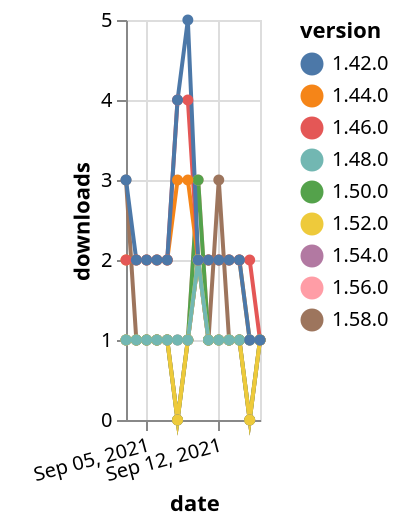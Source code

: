 {"$schema": "https://vega.github.io/schema/vega-lite/v5.json", "description": "A simple bar chart with embedded data.", "data": {"values": [{"date": "2021-09-03", "total": 172, "delta": 1, "version": "1.56.0"}, {"date": "2021-09-04", "total": 173, "delta": 1, "version": "1.56.0"}, {"date": "2021-09-05", "total": 174, "delta": 1, "version": "1.56.0"}, {"date": "2021-09-06", "total": 175, "delta": 1, "version": "1.56.0"}, {"date": "2021-09-07", "total": 176, "delta": 1, "version": "1.56.0"}, {"date": "2021-09-08", "total": 176, "delta": 0, "version": "1.56.0"}, {"date": "2021-09-09", "total": 177, "delta": 1, "version": "1.56.0"}, {"date": "2021-09-10", "total": 180, "delta": 3, "version": "1.56.0"}, {"date": "2021-09-11", "total": 181, "delta": 1, "version": "1.56.0"}, {"date": "2021-09-12", "total": 182, "delta": 1, "version": "1.56.0"}, {"date": "2021-09-13", "total": 183, "delta": 1, "version": "1.56.0"}, {"date": "2021-09-14", "total": 184, "delta": 1, "version": "1.56.0"}, {"date": "2021-09-15", "total": 184, "delta": 0, "version": "1.56.0"}, {"date": "2021-09-16", "total": 185, "delta": 1, "version": "1.56.0"}, {"date": "2021-09-03", "total": 150, "delta": 1, "version": "1.54.0"}, {"date": "2021-09-04", "total": 151, "delta": 1, "version": "1.54.0"}, {"date": "2021-09-05", "total": 152, "delta": 1, "version": "1.54.0"}, {"date": "2021-09-06", "total": 153, "delta": 1, "version": "1.54.0"}, {"date": "2021-09-07", "total": 154, "delta": 1, "version": "1.54.0"}, {"date": "2021-09-08", "total": 154, "delta": 0, "version": "1.54.0"}, {"date": "2021-09-09", "total": 155, "delta": 1, "version": "1.54.0"}, {"date": "2021-09-10", "total": 157, "delta": 2, "version": "1.54.0"}, {"date": "2021-09-11", "total": 158, "delta": 1, "version": "1.54.0"}, {"date": "2021-09-12", "total": 159, "delta": 1, "version": "1.54.0"}, {"date": "2021-09-13", "total": 160, "delta": 1, "version": "1.54.0"}, {"date": "2021-09-14", "total": 161, "delta": 1, "version": "1.54.0"}, {"date": "2021-09-15", "total": 161, "delta": 0, "version": "1.54.0"}, {"date": "2021-09-16", "total": 162, "delta": 1, "version": "1.54.0"}, {"date": "2021-09-03", "total": 116, "delta": 3, "version": "1.58.0"}, {"date": "2021-09-04", "total": 117, "delta": 1, "version": "1.58.0"}, {"date": "2021-09-05", "total": 118, "delta": 1, "version": "1.58.0"}, {"date": "2021-09-06", "total": 119, "delta": 1, "version": "1.58.0"}, {"date": "2021-09-07", "total": 120, "delta": 1, "version": "1.58.0"}, {"date": "2021-09-08", "total": 121, "delta": 1, "version": "1.58.0"}, {"date": "2021-09-09", "total": 122, "delta": 1, "version": "1.58.0"}, {"date": "2021-09-10", "total": 124, "delta": 2, "version": "1.58.0"}, {"date": "2021-09-11", "total": 125, "delta": 1, "version": "1.58.0"}, {"date": "2021-09-12", "total": 128, "delta": 3, "version": "1.58.0"}, {"date": "2021-09-13", "total": 129, "delta": 1, "version": "1.58.0"}, {"date": "2021-09-14", "total": 130, "delta": 1, "version": "1.58.0"}, {"date": "2021-09-15", "total": 131, "delta": 1, "version": "1.58.0"}, {"date": "2021-09-16", "total": 132, "delta": 1, "version": "1.58.0"}, {"date": "2021-09-03", "total": 324, "delta": 1, "version": "1.50.0"}, {"date": "2021-09-04", "total": 325, "delta": 1, "version": "1.50.0"}, {"date": "2021-09-05", "total": 326, "delta": 1, "version": "1.50.0"}, {"date": "2021-09-06", "total": 327, "delta": 1, "version": "1.50.0"}, {"date": "2021-09-07", "total": 328, "delta": 1, "version": "1.50.0"}, {"date": "2021-09-08", "total": 328, "delta": 0, "version": "1.50.0"}, {"date": "2021-09-09", "total": 329, "delta": 1, "version": "1.50.0"}, {"date": "2021-09-10", "total": 332, "delta": 3, "version": "1.50.0"}, {"date": "2021-09-11", "total": 333, "delta": 1, "version": "1.50.0"}, {"date": "2021-09-12", "total": 334, "delta": 1, "version": "1.50.0"}, {"date": "2021-09-13", "total": 335, "delta": 1, "version": "1.50.0"}, {"date": "2021-09-14", "total": 336, "delta": 1, "version": "1.50.0"}, {"date": "2021-09-15", "total": 336, "delta": 0, "version": "1.50.0"}, {"date": "2021-09-16", "total": 337, "delta": 1, "version": "1.50.0"}, {"date": "2021-09-03", "total": 2546, "delta": 2, "version": "1.44.0"}, {"date": "2021-09-04", "total": 2548, "delta": 2, "version": "1.44.0"}, {"date": "2021-09-05", "total": 2550, "delta": 2, "version": "1.44.0"}, {"date": "2021-09-06", "total": 2552, "delta": 2, "version": "1.44.0"}, {"date": "2021-09-07", "total": 2554, "delta": 2, "version": "1.44.0"}, {"date": "2021-09-08", "total": 2557, "delta": 3, "version": "1.44.0"}, {"date": "2021-09-09", "total": 2560, "delta": 3, "version": "1.44.0"}, {"date": "2021-09-10", "total": 2562, "delta": 2, "version": "1.44.0"}, {"date": "2021-09-11", "total": 2564, "delta": 2, "version": "1.44.0"}, {"date": "2021-09-12", "total": 2566, "delta": 2, "version": "1.44.0"}, {"date": "2021-09-13", "total": 2568, "delta": 2, "version": "1.44.0"}, {"date": "2021-09-14", "total": 2570, "delta": 2, "version": "1.44.0"}, {"date": "2021-09-15", "total": 2571, "delta": 1, "version": "1.44.0"}, {"date": "2021-09-16", "total": 2572, "delta": 1, "version": "1.44.0"}, {"date": "2021-09-03", "total": 2438, "delta": 2, "version": "1.46.0"}, {"date": "2021-09-04", "total": 2440, "delta": 2, "version": "1.46.0"}, {"date": "2021-09-05", "total": 2442, "delta": 2, "version": "1.46.0"}, {"date": "2021-09-06", "total": 2444, "delta": 2, "version": "1.46.0"}, {"date": "2021-09-07", "total": 2446, "delta": 2, "version": "1.46.0"}, {"date": "2021-09-08", "total": 2450, "delta": 4, "version": "1.46.0"}, {"date": "2021-09-09", "total": 2454, "delta": 4, "version": "1.46.0"}, {"date": "2021-09-10", "total": 2456, "delta": 2, "version": "1.46.0"}, {"date": "2021-09-11", "total": 2458, "delta": 2, "version": "1.46.0"}, {"date": "2021-09-12", "total": 2460, "delta": 2, "version": "1.46.0"}, {"date": "2021-09-13", "total": 2462, "delta": 2, "version": "1.46.0"}, {"date": "2021-09-14", "total": 2464, "delta": 2, "version": "1.46.0"}, {"date": "2021-09-15", "total": 2466, "delta": 2, "version": "1.46.0"}, {"date": "2021-09-16", "total": 2467, "delta": 1, "version": "1.46.0"}, {"date": "2021-09-03", "total": 177, "delta": 1, "version": "1.52.0"}, {"date": "2021-09-04", "total": 178, "delta": 1, "version": "1.52.0"}, {"date": "2021-09-05", "total": 179, "delta": 1, "version": "1.52.0"}, {"date": "2021-09-06", "total": 180, "delta": 1, "version": "1.52.0"}, {"date": "2021-09-07", "total": 181, "delta": 1, "version": "1.52.0"}, {"date": "2021-09-08", "total": 181, "delta": 0, "version": "1.52.0"}, {"date": "2021-09-09", "total": 182, "delta": 1, "version": "1.52.0"}, {"date": "2021-09-10", "total": 184, "delta": 2, "version": "1.52.0"}, {"date": "2021-09-11", "total": 185, "delta": 1, "version": "1.52.0"}, {"date": "2021-09-12", "total": 186, "delta": 1, "version": "1.52.0"}, {"date": "2021-09-13", "total": 187, "delta": 1, "version": "1.52.0"}, {"date": "2021-09-14", "total": 188, "delta": 1, "version": "1.52.0"}, {"date": "2021-09-15", "total": 188, "delta": 0, "version": "1.52.0"}, {"date": "2021-09-16", "total": 189, "delta": 1, "version": "1.52.0"}, {"date": "2021-09-03", "total": 232, "delta": 1, "version": "1.48.0"}, {"date": "2021-09-04", "total": 233, "delta": 1, "version": "1.48.0"}, {"date": "2021-09-05", "total": 234, "delta": 1, "version": "1.48.0"}, {"date": "2021-09-06", "total": 235, "delta": 1, "version": "1.48.0"}, {"date": "2021-09-07", "total": 236, "delta": 1, "version": "1.48.0"}, {"date": "2021-09-08", "total": 237, "delta": 1, "version": "1.48.0"}, {"date": "2021-09-09", "total": 238, "delta": 1, "version": "1.48.0"}, {"date": "2021-09-10", "total": 240, "delta": 2, "version": "1.48.0"}, {"date": "2021-09-11", "total": 241, "delta": 1, "version": "1.48.0"}, {"date": "2021-09-12", "total": 242, "delta": 1, "version": "1.48.0"}, {"date": "2021-09-13", "total": 243, "delta": 1, "version": "1.48.0"}, {"date": "2021-09-14", "total": 244, "delta": 1, "version": "1.48.0"}, {"date": "2021-09-15", "total": 245, "delta": 1, "version": "1.48.0"}, {"date": "2021-09-16", "total": 246, "delta": 1, "version": "1.48.0"}, {"date": "2021-09-03", "total": 3029, "delta": 3, "version": "1.42.0"}, {"date": "2021-09-04", "total": 3031, "delta": 2, "version": "1.42.0"}, {"date": "2021-09-05", "total": 3033, "delta": 2, "version": "1.42.0"}, {"date": "2021-09-06", "total": 3035, "delta": 2, "version": "1.42.0"}, {"date": "2021-09-07", "total": 3037, "delta": 2, "version": "1.42.0"}, {"date": "2021-09-08", "total": 3041, "delta": 4, "version": "1.42.0"}, {"date": "2021-09-09", "total": 3046, "delta": 5, "version": "1.42.0"}, {"date": "2021-09-10", "total": 3048, "delta": 2, "version": "1.42.0"}, {"date": "2021-09-11", "total": 3050, "delta": 2, "version": "1.42.0"}, {"date": "2021-09-12", "total": 3052, "delta": 2, "version": "1.42.0"}, {"date": "2021-09-13", "total": 3054, "delta": 2, "version": "1.42.0"}, {"date": "2021-09-14", "total": 3056, "delta": 2, "version": "1.42.0"}, {"date": "2021-09-15", "total": 3057, "delta": 1, "version": "1.42.0"}, {"date": "2021-09-16", "total": 3058, "delta": 1, "version": "1.42.0"}]}, "width": "container", "mark": {"type": "line", "point": {"filled": true}}, "encoding": {"x": {"field": "date", "type": "temporal", "timeUnit": "yearmonthdate", "title": "date", "axis": {"labelAngle": -15}}, "y": {"field": "delta", "type": "quantitative", "title": "downloads"}, "color": {"field": "version", "type": "nominal"}, "tooltip": {"field": "delta"}}}